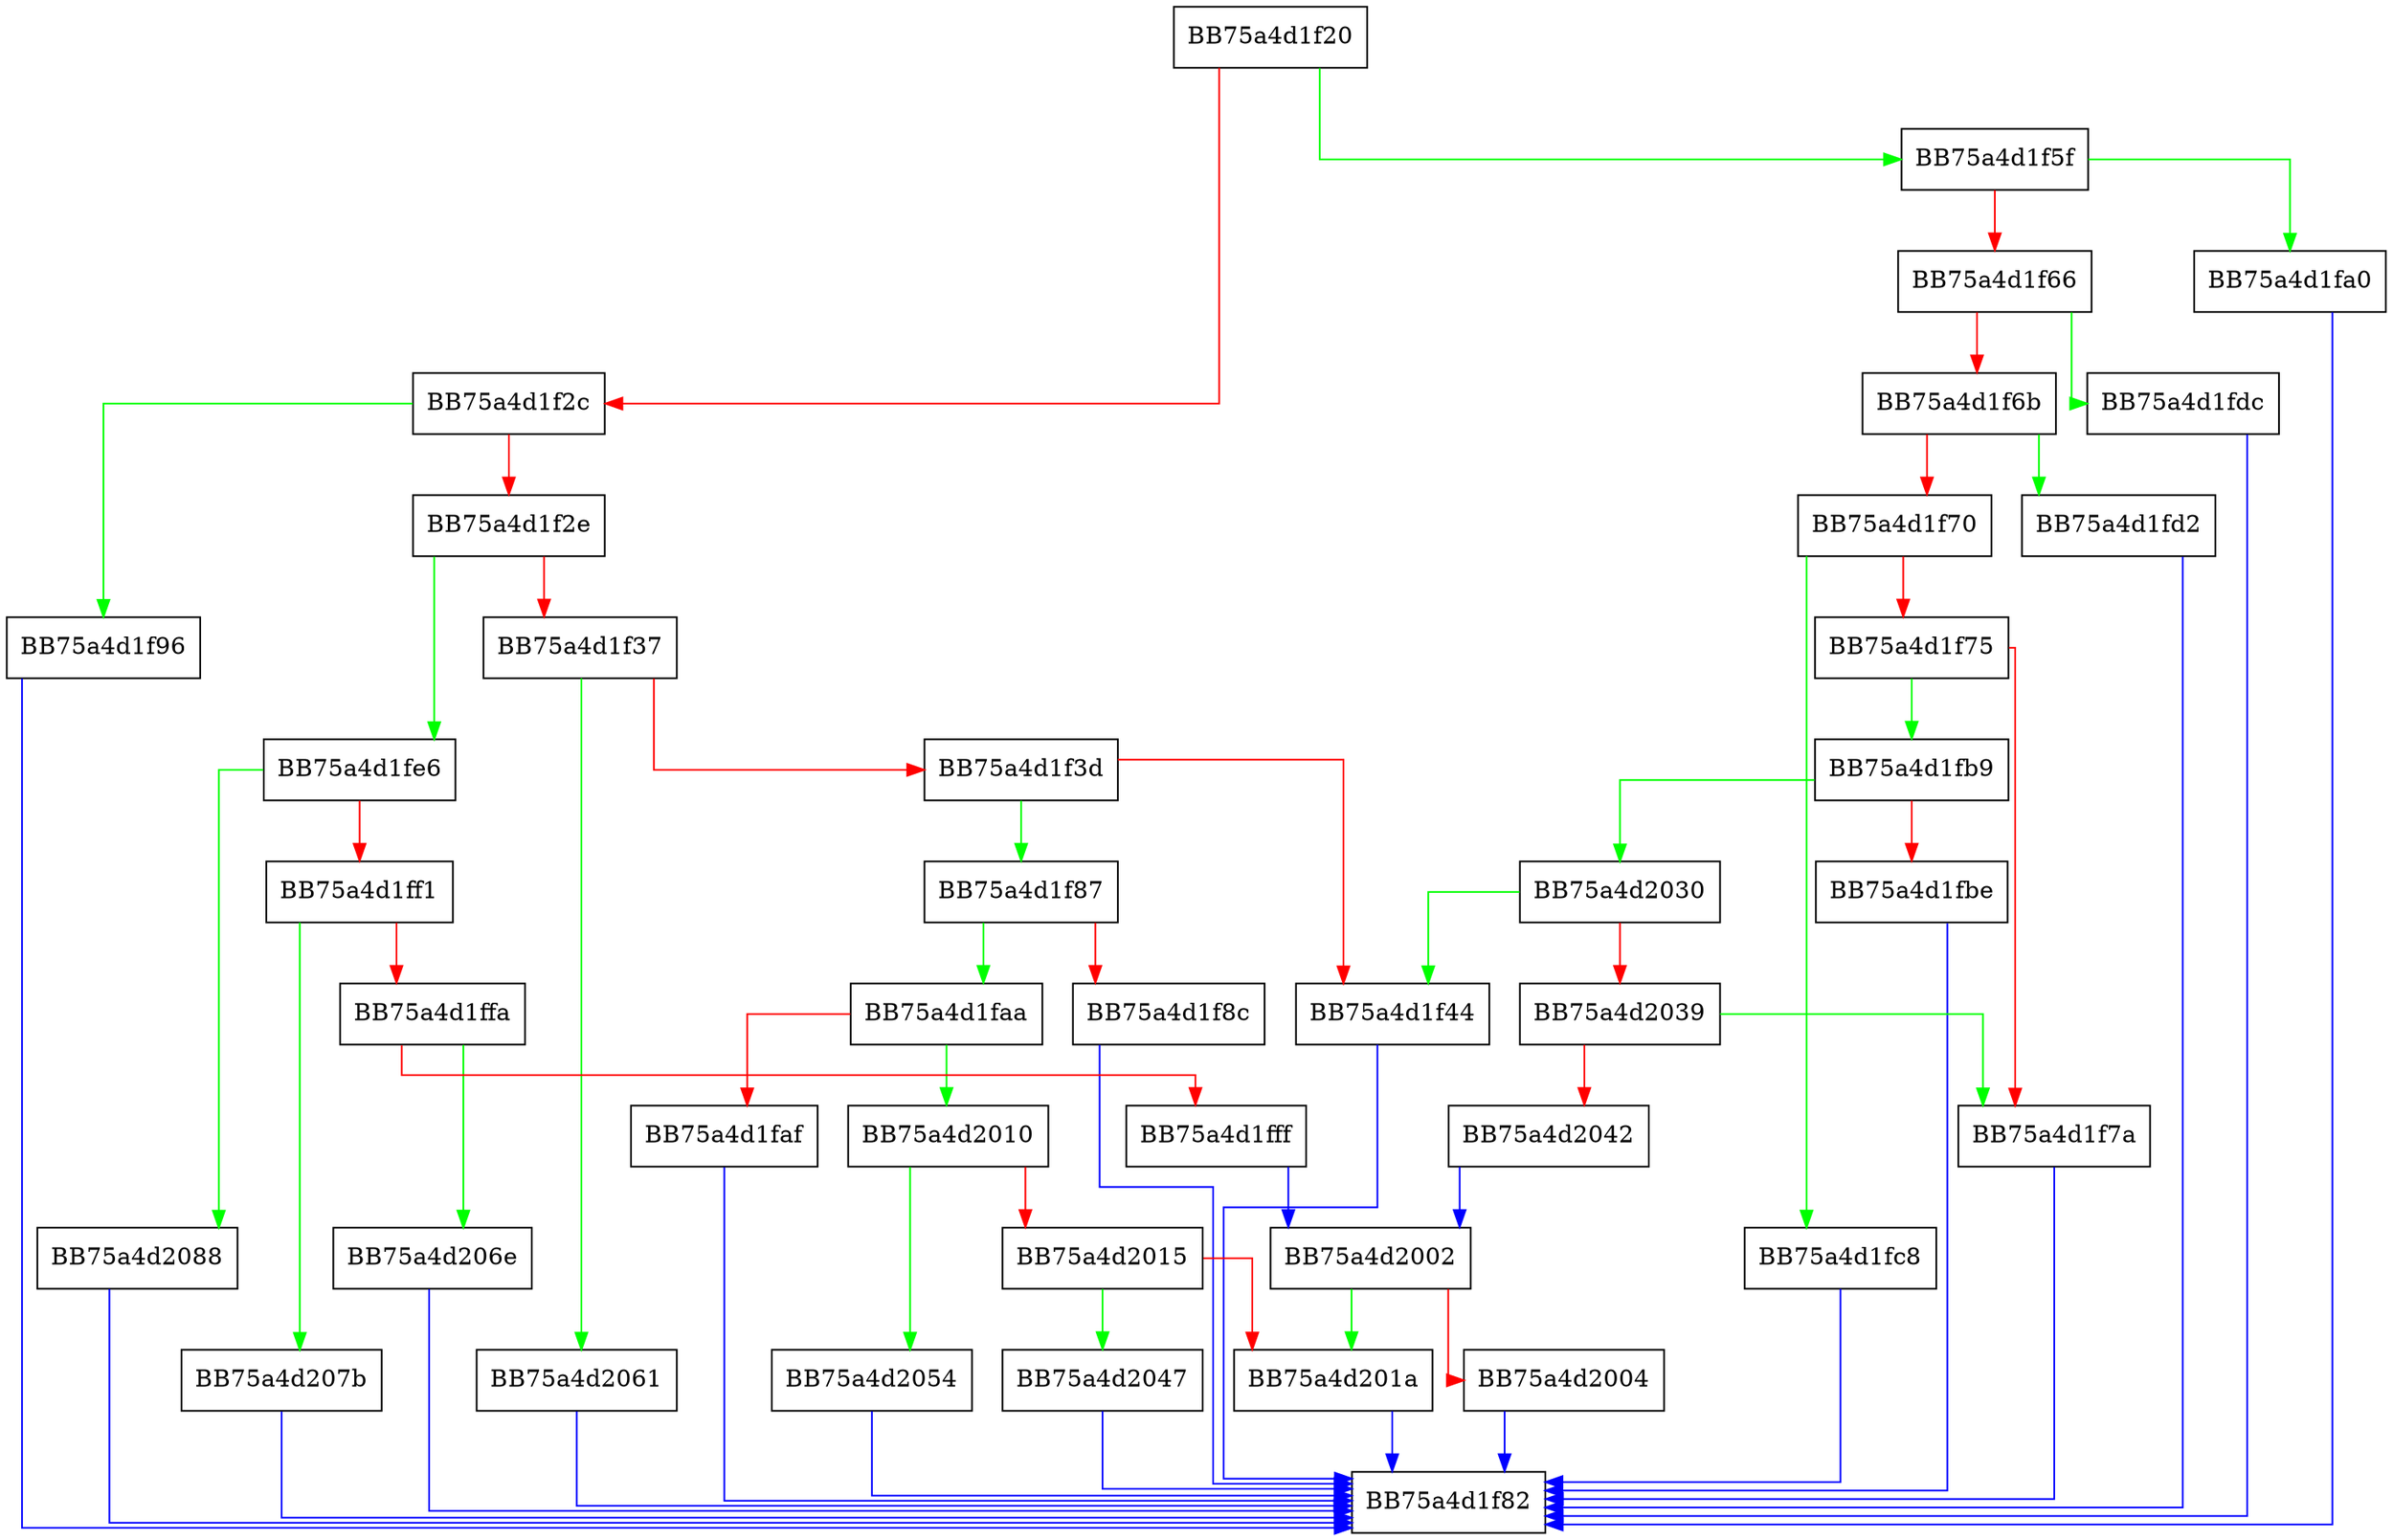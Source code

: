 digraph getreg64 {
  node [shape="box"];
  graph [splines=ortho];
  BB75a4d1f20 -> BB75a4d1f5f [color="green"];
  BB75a4d1f20 -> BB75a4d1f2c [color="red"];
  BB75a4d1f2c -> BB75a4d1f96 [color="green"];
  BB75a4d1f2c -> BB75a4d1f2e [color="red"];
  BB75a4d1f2e -> BB75a4d1fe6 [color="green"];
  BB75a4d1f2e -> BB75a4d1f37 [color="red"];
  BB75a4d1f37 -> BB75a4d2061 [color="green"];
  BB75a4d1f37 -> BB75a4d1f3d [color="red"];
  BB75a4d1f3d -> BB75a4d1f87 [color="green"];
  BB75a4d1f3d -> BB75a4d1f44 [color="red"];
  BB75a4d1f44 -> BB75a4d1f82 [color="blue"];
  BB75a4d1f5f -> BB75a4d1fa0 [color="green"];
  BB75a4d1f5f -> BB75a4d1f66 [color="red"];
  BB75a4d1f66 -> BB75a4d1fdc [color="green"];
  BB75a4d1f66 -> BB75a4d1f6b [color="red"];
  BB75a4d1f6b -> BB75a4d1fd2 [color="green"];
  BB75a4d1f6b -> BB75a4d1f70 [color="red"];
  BB75a4d1f70 -> BB75a4d1fc8 [color="green"];
  BB75a4d1f70 -> BB75a4d1f75 [color="red"];
  BB75a4d1f75 -> BB75a4d1fb9 [color="green"];
  BB75a4d1f75 -> BB75a4d1f7a [color="red"];
  BB75a4d1f7a -> BB75a4d1f82 [color="blue"];
  BB75a4d1f87 -> BB75a4d1faa [color="green"];
  BB75a4d1f87 -> BB75a4d1f8c [color="red"];
  BB75a4d1f8c -> BB75a4d1f82 [color="blue"];
  BB75a4d1f96 -> BB75a4d1f82 [color="blue"];
  BB75a4d1fa0 -> BB75a4d1f82 [color="blue"];
  BB75a4d1faa -> BB75a4d2010 [color="green"];
  BB75a4d1faa -> BB75a4d1faf [color="red"];
  BB75a4d1faf -> BB75a4d1f82 [color="blue"];
  BB75a4d1fb9 -> BB75a4d2030 [color="green"];
  BB75a4d1fb9 -> BB75a4d1fbe [color="red"];
  BB75a4d1fbe -> BB75a4d1f82 [color="blue"];
  BB75a4d1fc8 -> BB75a4d1f82 [color="blue"];
  BB75a4d1fd2 -> BB75a4d1f82 [color="blue"];
  BB75a4d1fdc -> BB75a4d1f82 [color="blue"];
  BB75a4d1fe6 -> BB75a4d2088 [color="green"];
  BB75a4d1fe6 -> BB75a4d1ff1 [color="red"];
  BB75a4d1ff1 -> BB75a4d207b [color="green"];
  BB75a4d1ff1 -> BB75a4d1ffa [color="red"];
  BB75a4d1ffa -> BB75a4d206e [color="green"];
  BB75a4d1ffa -> BB75a4d1fff [color="red"];
  BB75a4d1fff -> BB75a4d2002 [color="blue"];
  BB75a4d2002 -> BB75a4d201a [color="green"];
  BB75a4d2002 -> BB75a4d2004 [color="red"];
  BB75a4d2004 -> BB75a4d1f82 [color="blue"];
  BB75a4d2010 -> BB75a4d2054 [color="green"];
  BB75a4d2010 -> BB75a4d2015 [color="red"];
  BB75a4d2015 -> BB75a4d2047 [color="green"];
  BB75a4d2015 -> BB75a4d201a [color="red"];
  BB75a4d201a -> BB75a4d1f82 [color="blue"];
  BB75a4d2030 -> BB75a4d1f44 [color="green"];
  BB75a4d2030 -> BB75a4d2039 [color="red"];
  BB75a4d2039 -> BB75a4d1f7a [color="green"];
  BB75a4d2039 -> BB75a4d2042 [color="red"];
  BB75a4d2042 -> BB75a4d2002 [color="blue"];
  BB75a4d2047 -> BB75a4d1f82 [color="blue"];
  BB75a4d2054 -> BB75a4d1f82 [color="blue"];
  BB75a4d2061 -> BB75a4d1f82 [color="blue"];
  BB75a4d206e -> BB75a4d1f82 [color="blue"];
  BB75a4d207b -> BB75a4d1f82 [color="blue"];
  BB75a4d2088 -> BB75a4d1f82 [color="blue"];
}